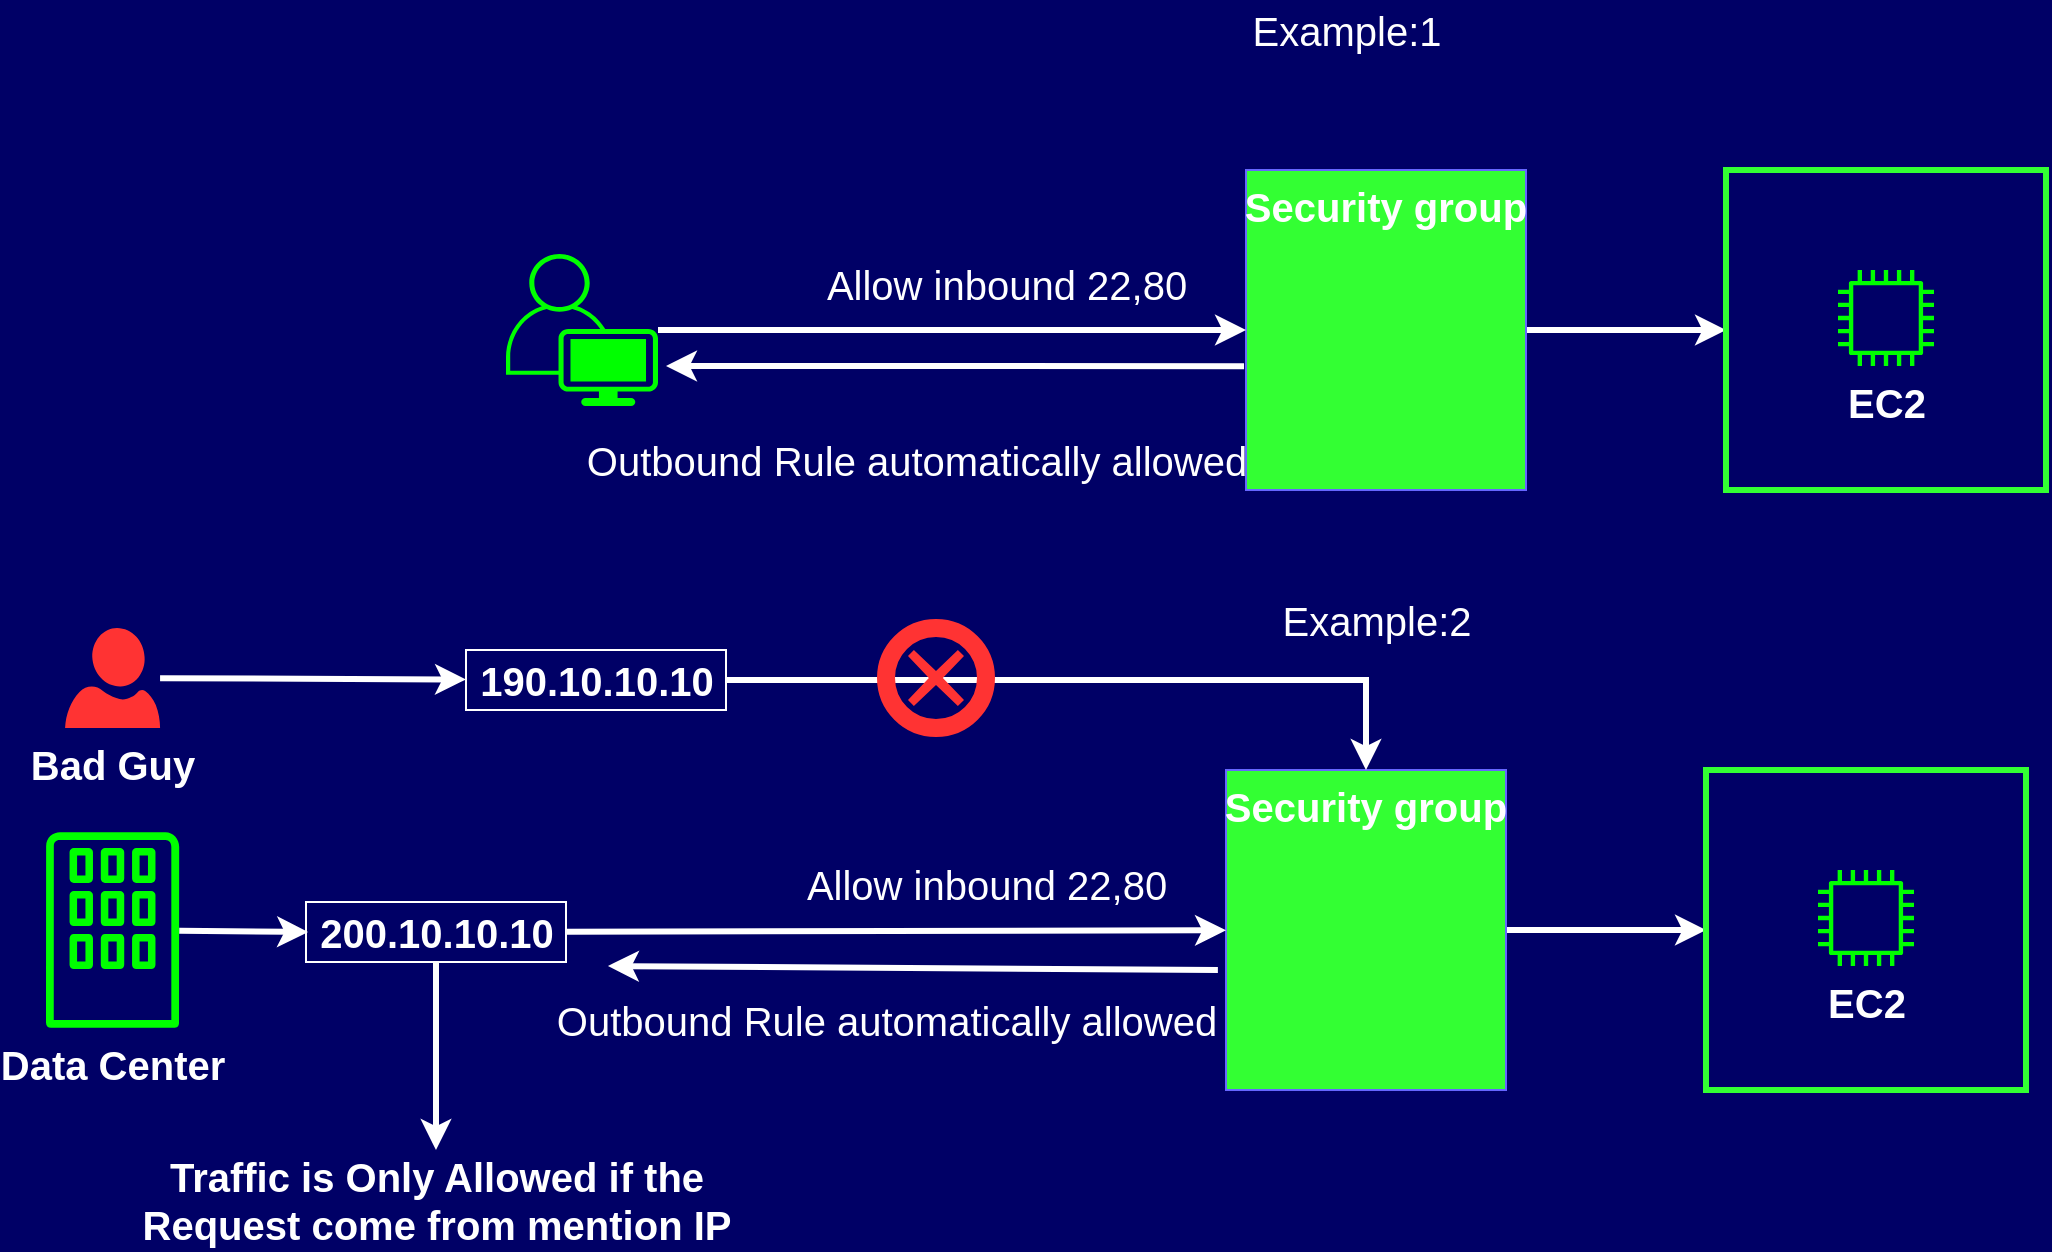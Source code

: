 <mxfile version="13.4.5" type="device"><diagram id="dsNz-nRggEC_vRwLfkOZ" name="Page-1"><mxGraphModel dx="838" dy="480" grid="1" gridSize="10" guides="1" tooltips="1" connect="1" arrows="1" fold="1" page="1" pageScale="1" pageWidth="1169" pageHeight="827" background="#000066" math="0" shadow="0"><root><mxCell id="0"/><mxCell id="1" parent="0"/><mxCell id="RN7iqwEKVitJB0EIMxfm-22" style="edgeStyle=none;rounded=0;orthogonalLoop=1;jettySize=auto;html=1;entryX=0;entryY=0.5;entryDx=0;entryDy=0;strokeColor=#FFFFFF;strokeWidth=3;fontSize=20;fontColor=#FFFFFF;" edge="1" parent="1" source="RN7iqwEKVitJB0EIMxfm-12" target="RN7iqwEKVitJB0EIMxfm-15"><mxGeometry relative="1" as="geometry"/></mxCell><mxCell id="RN7iqwEKVitJB0EIMxfm-12" value="Security group" style="verticalAlign=top;fontStyle=1;fillColor=#33FF33;fontColor=#FFFFFF;fontSize=20;strokeColor=#6666FF;" vertex="1" parent="1"><mxGeometry x="680" y="160" width="140" height="160" as="geometry"/></mxCell><mxCell id="RN7iqwEKVitJB0EIMxfm-15" value="" style="rounded=0;whiteSpace=wrap;html=1;strokeColor=#33FF33;strokeWidth=3;fillColor=none;fontSize=20;fontColor=#FFFFFF;" vertex="1" parent="1"><mxGeometry x="920" y="160" width="160" height="160" as="geometry"/></mxCell><mxCell id="RN7iqwEKVitJB0EIMxfm-16" value="&lt;b&gt;&lt;font style=&quot;font-size: 20px&quot; color=&quot;#ffffff&quot;&gt;EC2&lt;/font&gt;&lt;/b&gt;" style="outlineConnect=0;fontColor=#232F3E;gradientColor=none;strokeColor=none;dashed=0;verticalLabelPosition=bottom;verticalAlign=top;align=center;html=1;fontSize=12;fontStyle=0;aspect=fixed;pointerEvents=1;shape=mxgraph.aws4.instance2;fillColor=#00FF00;" vertex="1" parent="1"><mxGeometry x="976" y="210" width="48" height="48" as="geometry"/></mxCell><mxCell id="RN7iqwEKVitJB0EIMxfm-19" style="edgeStyle=none;rounded=0;orthogonalLoop=1;jettySize=auto;html=1;strokeColor=#FFFFFF;fontSize=20;fontColor=#FFFFFF;strokeWidth=3;" edge="1" parent="1" source="RN7iqwEKVitJB0EIMxfm-18" target="RN7iqwEKVitJB0EIMxfm-12"><mxGeometry relative="1" as="geometry"/></mxCell><mxCell id="RN7iqwEKVitJB0EIMxfm-18" value="" style="points=[[0.35,0,0],[0.98,0.51,0],[1,0.71,0],[0.67,1,0],[0,0.795,0],[0,0.65,0]];verticalLabelPosition=bottom;html=1;verticalAlign=top;aspect=fixed;align=center;pointerEvents=1;shape=mxgraph.cisco19.user;strokeColor=none;fontSize=20;fontColor=#FFFFFF;fillColor=#00FF00;strokeWidth=3;" vertex="1" parent="1"><mxGeometry x="310" y="202" width="76" height="76" as="geometry"/></mxCell><mxCell id="RN7iqwEKVitJB0EIMxfm-20" value="Allow inbound 22,80" style="text;html=1;resizable=0;autosize=1;align=center;verticalAlign=middle;points=[];fillColor=none;strokeColor=none;rounded=0;fontSize=20;fontColor=#FFFFFF;" vertex="1" parent="1"><mxGeometry x="460" y="202" width="200" height="30" as="geometry"/></mxCell><mxCell id="RN7iqwEKVitJB0EIMxfm-24" style="edgeStyle=none;rounded=0;orthogonalLoop=1;jettySize=auto;html=1;strokeColor=#FFFFFF;fontSize=20;fontColor=#FFFFFF;strokeWidth=3;exitX=-0.007;exitY=0.613;exitDx=0;exitDy=0;exitPerimeter=0;" edge="1" parent="1" source="RN7iqwEKVitJB0EIMxfm-12"><mxGeometry relative="1" as="geometry"><mxPoint x="660" y="258" as="sourcePoint"/><mxPoint x="390" y="258" as="targetPoint"/></mxGeometry></mxCell><mxCell id="RN7iqwEKVitJB0EIMxfm-25" value="Outbound Rule automatically allowed" style="text;html=1;resizable=0;autosize=1;align=center;verticalAlign=middle;points=[];fillColor=none;strokeColor=none;rounded=0;fontSize=20;fontColor=#FFFFFF;" vertex="1" parent="1"><mxGeometry x="340" y="290" width="350" height="30" as="geometry"/></mxCell><mxCell id="RN7iqwEKVitJB0EIMxfm-26" value="Example:1" style="text;html=1;resizable=0;autosize=1;align=center;verticalAlign=middle;points=[];fillColor=none;strokeColor=none;rounded=0;fontSize=20;fontColor=#FFFFFF;" vertex="1" parent="1"><mxGeometry x="675" y="75" width="110" height="30" as="geometry"/></mxCell><mxCell id="RN7iqwEKVitJB0EIMxfm-27" value="Example:2" style="text;html=1;resizable=0;autosize=1;align=center;verticalAlign=middle;points=[];fillColor=none;strokeColor=none;rounded=0;fontSize=20;fontColor=#FFFFFF;" vertex="1" parent="1"><mxGeometry x="690" y="370" width="110" height="30" as="geometry"/></mxCell><mxCell id="RN7iqwEKVitJB0EIMxfm-28" style="edgeStyle=none;rounded=0;orthogonalLoop=1;jettySize=auto;html=1;entryX=0;entryY=0.5;entryDx=0;entryDy=0;strokeColor=#FFFFFF;strokeWidth=3;fontSize=20;fontColor=#FFFFFF;" edge="1" source="RN7iqwEKVitJB0EIMxfm-29" target="RN7iqwEKVitJB0EIMxfm-30" parent="1"><mxGeometry relative="1" as="geometry"/></mxCell><mxCell id="RN7iqwEKVitJB0EIMxfm-29" value="Security group" style="verticalAlign=top;fontStyle=1;fillColor=#33FF33;fontColor=#FFFFFF;fontSize=20;strokeColor=#6666FF;" vertex="1" parent="1"><mxGeometry x="670" y="460" width="140" height="160" as="geometry"/></mxCell><mxCell id="RN7iqwEKVitJB0EIMxfm-30" value="" style="rounded=0;whiteSpace=wrap;html=1;strokeColor=#33FF33;strokeWidth=3;fillColor=none;fontSize=20;fontColor=#FFFFFF;" vertex="1" parent="1"><mxGeometry x="910" y="460" width="160" height="160" as="geometry"/></mxCell><mxCell id="RN7iqwEKVitJB0EIMxfm-31" value="&lt;b&gt;&lt;font style=&quot;font-size: 20px&quot; color=&quot;#ffffff&quot;&gt;EC2&lt;/font&gt;&lt;/b&gt;" style="outlineConnect=0;fontColor=#232F3E;gradientColor=none;strokeColor=none;dashed=0;verticalLabelPosition=bottom;verticalAlign=top;align=center;html=1;fontSize=12;fontStyle=0;aspect=fixed;pointerEvents=1;shape=mxgraph.aws4.instance2;fillColor=#00FF00;" vertex="1" parent="1"><mxGeometry x="966" y="510" width="48" height="48" as="geometry"/></mxCell><mxCell id="RN7iqwEKVitJB0EIMxfm-32" style="edgeStyle=none;rounded=0;orthogonalLoop=1;jettySize=auto;html=1;strokeColor=#FFFFFF;fontSize=20;fontColor=#FFFFFF;strokeWidth=3;" edge="1" source="RN7iqwEKVitJB0EIMxfm-38" target="RN7iqwEKVitJB0EIMxfm-29" parent="1"><mxGeometry relative="1" as="geometry"><mxPoint x="376" y="540" as="sourcePoint"/></mxGeometry></mxCell><mxCell id="RN7iqwEKVitJB0EIMxfm-34" value="Allow inbound 22,80" style="text;html=1;resizable=0;autosize=1;align=center;verticalAlign=middle;points=[];fillColor=none;strokeColor=none;rounded=0;fontSize=20;fontColor=#FFFFFF;" vertex="1" parent="1"><mxGeometry x="450" y="502" width="200" height="30" as="geometry"/></mxCell><mxCell id="RN7iqwEKVitJB0EIMxfm-36" value="Outbound Rule automatically allowed" style="text;html=1;resizable=0;autosize=1;align=center;verticalAlign=middle;points=[];fillColor=none;strokeColor=none;rounded=0;fontSize=20;fontColor=#FFFFFF;" vertex="1" parent="1"><mxGeometry x="325" y="570" width="350" height="30" as="geometry"/></mxCell><mxCell id="RN7iqwEKVitJB0EIMxfm-40" style="edgeStyle=none;rounded=0;orthogonalLoop=1;jettySize=auto;html=1;entryX=0.008;entryY=0.5;entryDx=0;entryDy=0;entryPerimeter=0;strokeColor=#FFFFFF;strokeWidth=3;fontSize=20;fontColor=#FFFFFF;" edge="1" parent="1" source="RN7iqwEKVitJB0EIMxfm-37" target="RN7iqwEKVitJB0EIMxfm-38"><mxGeometry relative="1" as="geometry"/></mxCell><mxCell id="RN7iqwEKVitJB0EIMxfm-37" value="&lt;b&gt;&lt;font style=&quot;font-size: 20px&quot; color=&quot;#ffffff&quot;&gt;Data Center&lt;/font&gt;&lt;/b&gt;" style="outlineConnect=0;fontColor=#232F3E;gradientColor=none;strokeColor=none;dashed=0;verticalLabelPosition=bottom;verticalAlign=top;align=center;html=1;fontSize=12;fontStyle=0;aspect=fixed;pointerEvents=1;shape=mxgraph.aws4.corporate_data_center;fillColor=#00FF00;" vertex="1" parent="1"><mxGeometry x="80" y="491" width="66.59" height="98" as="geometry"/></mxCell><mxCell id="RN7iqwEKVitJB0EIMxfm-46" style="edgeStyle=none;rounded=0;orthogonalLoop=1;jettySize=auto;html=1;strokeWidth=3;fontSize=20;fontColor=#FFFFFF;strokeColor=#FFFFFF;" edge="1" parent="1" source="RN7iqwEKVitJB0EIMxfm-38" target="RN7iqwEKVitJB0EIMxfm-45"><mxGeometry relative="1" as="geometry"/></mxCell><mxCell id="RN7iqwEKVitJB0EIMxfm-38" value="&lt;b&gt;200.10.10.10&lt;/b&gt;" style="text;html=1;resizable=0;autosize=1;align=center;verticalAlign=middle;points=[];fillColor=none;rounded=0;fontSize=20;fontColor=#FFFFFF;strokeColor=#FFFFFF;" vertex="1" parent="1"><mxGeometry x="210" y="526" width="130" height="30" as="geometry"/></mxCell><mxCell id="RN7iqwEKVitJB0EIMxfm-44" style="edgeStyle=none;rounded=0;orthogonalLoop=1;jettySize=auto;html=1;strokeColor=#FFFFFF;fontSize=20;fontColor=#FFFFFF;strokeWidth=3;exitX=-0.029;exitY=0.625;exitDx=0;exitDy=0;exitPerimeter=0;" edge="1" parent="1" source="RN7iqwEKVitJB0EIMxfm-29"><mxGeometry relative="1" as="geometry"><mxPoint x="650" y="558.08" as="sourcePoint"/><mxPoint x="360.98" y="558" as="targetPoint"/></mxGeometry></mxCell><mxCell id="RN7iqwEKVitJB0EIMxfm-45" value="&lt;b&gt;Traffic is Only Allowed if the &lt;br&gt;Request come from mention IP&lt;/b&gt;" style="text;html=1;resizable=0;autosize=1;align=center;verticalAlign=middle;points=[];fillColor=none;strokeColor=none;rounded=0;fontSize=20;fontColor=#FFFFFF;" vertex="1" parent="1"><mxGeometry x="120" y="650" width="310" height="50" as="geometry"/></mxCell><mxCell id="RN7iqwEKVitJB0EIMxfm-48" style="edgeStyle=orthogonalEdgeStyle;rounded=0;orthogonalLoop=1;jettySize=auto;html=1;strokeColor=#FFFFFF;strokeWidth=3;fontSize=20;fontColor=#FFFFFF;entryX=0.5;entryY=0;entryDx=0;entryDy=0;" edge="1" parent="1" source="RN7iqwEKVitJB0EIMxfm-52" target="RN7iqwEKVitJB0EIMxfm-29"><mxGeometry relative="1" as="geometry"><mxPoint x="410" y="400" as="targetPoint"/></mxGeometry></mxCell><mxCell id="RN7iqwEKVitJB0EIMxfm-54" style="edgeStyle=none;rounded=0;orthogonalLoop=1;jettySize=auto;html=1;strokeColor=#FFFFFF;strokeWidth=3;fontSize=20;fontColor=#FFFFFF;" edge="1" parent="1" source="RN7iqwEKVitJB0EIMxfm-47" target="RN7iqwEKVitJB0EIMxfm-52"><mxGeometry relative="1" as="geometry"/></mxCell><mxCell id="RN7iqwEKVitJB0EIMxfm-47" value="&lt;b&gt;Bad Guy&lt;/b&gt;" style="verticalLabelPosition=bottom;html=1;verticalAlign=top;align=center;strokeColor=none;shape=mxgraph.azure.user;fontSize=20;fontColor=#FFFFFF;fillColor=#FF3333;" vertex="1" parent="1"><mxGeometry x="89.54" y="389" width="47.5" height="50" as="geometry"/></mxCell><mxCell id="RN7iqwEKVitJB0EIMxfm-50" value="" style="shape=mxgraph.bpmn.shape;html=1;verticalLabelPosition=bottom;labelBackgroundColor=#ffffff;verticalAlign=top;align=center;perimeter=ellipsePerimeter;outlineConnect=0;outline=end;symbol=cancel;strokeWidth=3;fontSize=20;fontColor=#FFFFFF;fillColor=none;strokeColor=#FF3333;" vertex="1" parent="1"><mxGeometry x="500" y="389" width="50" height="50" as="geometry"/></mxCell><mxCell id="RN7iqwEKVitJB0EIMxfm-52" value="&lt;b&gt;190.10.10.10&lt;/b&gt;" style="text;html=1;resizable=0;autosize=1;align=center;verticalAlign=middle;points=[];fillColor=none;rounded=0;fontSize=20;fontColor=#FFFFFF;strokeColor=#FFFFFF;" vertex="1" parent="1"><mxGeometry x="290" y="400" width="130" height="30" as="geometry"/></mxCell></root></mxGraphModel></diagram></mxfile>